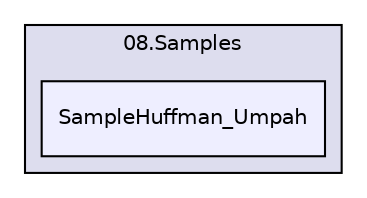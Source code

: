 digraph "SampleHuffman_Umpah" {
  compound=true
  node [ fontsize="10", fontname="Helvetica"];
  edge [ labelfontsize="10", labelfontname="Helvetica"];
  subgraph clusterdir_9ca29615486e86932f4b900563144736 {
    graph [ bgcolor="#ddddee", pencolor="black", label="08.Samples" fontname="Helvetica", fontsize="10", URL="dir_9ca29615486e86932f4b900563144736.html"]
  dir_0d6feda837323b0c7a50b1cca0a6cf12 [shape=box, label="SampleHuffman_Umpah", style="filled", fillcolor="#eeeeff", pencolor="black", URL="dir_0d6feda837323b0c7a50b1cca0a6cf12.html"];
  }
}
